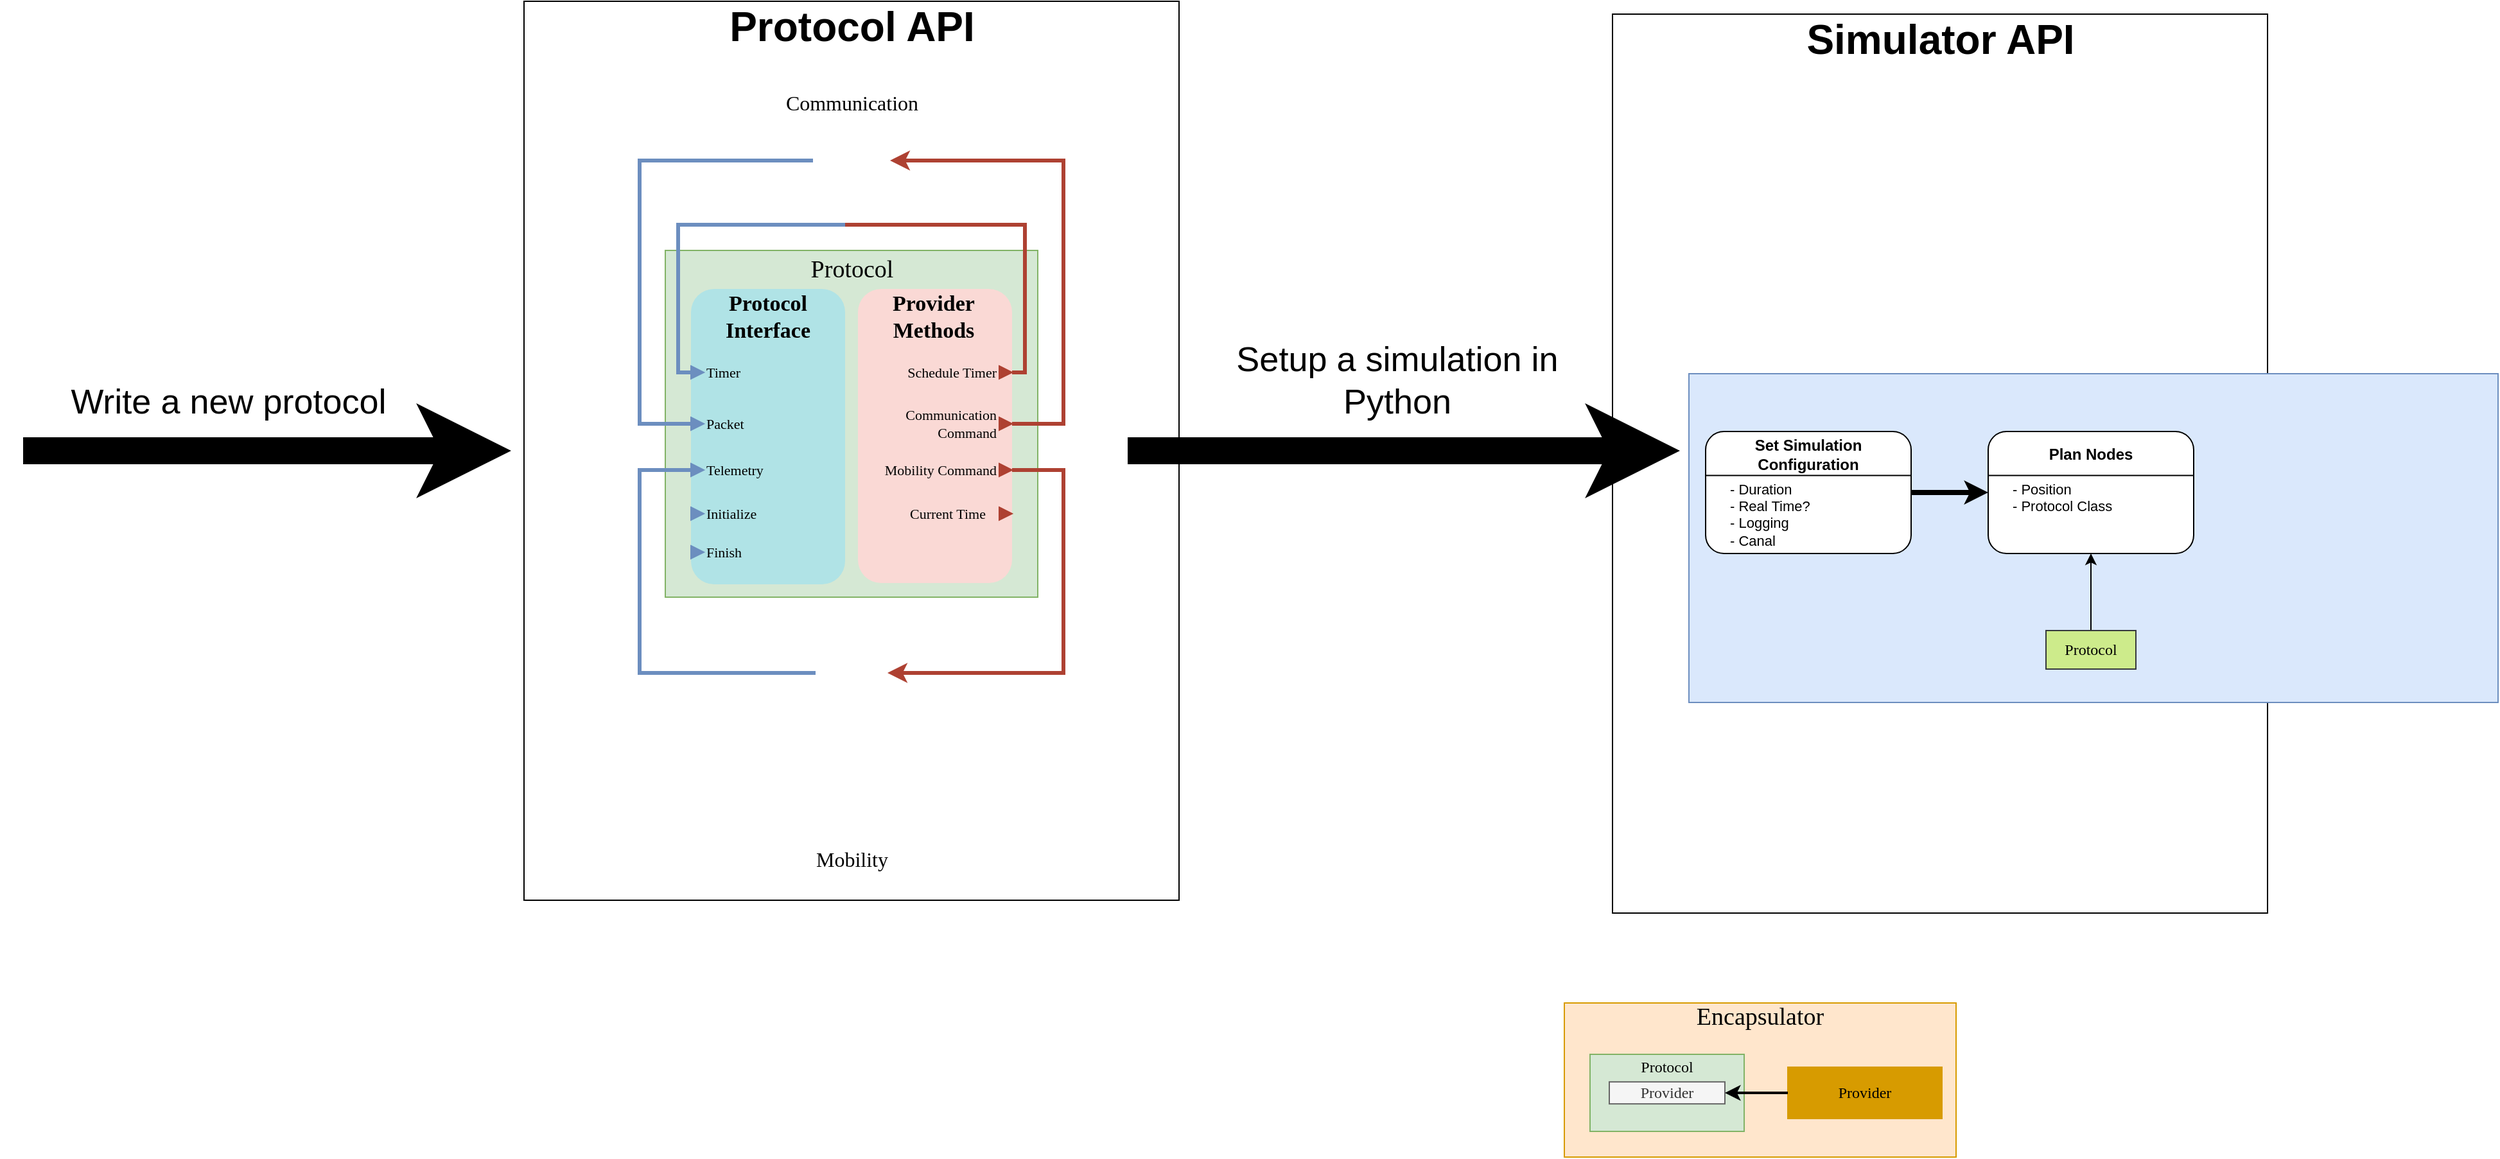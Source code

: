 <mxfile version="22.0.2" type="github">
  <diagram name="Página-1" id="JFDIJl9FU-yym7yxDOXc">
    <mxGraphModel dx="2542" dy="1633" grid="1" gridSize="10" guides="1" tooltips="1" connect="1" arrows="1" fold="1" page="1" pageScale="1" pageWidth="827" pageHeight="1169" math="0" shadow="0">
      <root>
        <mxCell id="0" />
        <mxCell id="1" parent="0" />
        <mxCell id="u4TQjI2K60CeYTTPA7BV-3" value="" style="rounded=0;whiteSpace=wrap;html=1;movable=0;resizable=0;rotatable=0;deletable=0;editable=0;locked=1;connectable=0;" vertex="1" parent="1">
          <mxGeometry x="137.5" y="-60" width="510" height="700" as="geometry" />
        </mxCell>
        <mxCell id="u4TQjI2K60CeYTTPA7BV-1" value="" style="rounded=0;whiteSpace=wrap;html=1;movable=0;resizable=0;rotatable=0;deletable=0;editable=0;locked=1;connectable=0;" vertex="1" parent="1">
          <mxGeometry x="-710" y="-70" width="510" height="700" as="geometry" />
        </mxCell>
        <mxCell id="QErxzdIJ6907Oo8gtUWh-29" value="" style="rounded=0;whiteSpace=wrap;html=1;fillColor=#d5e8d4;strokeColor=#82b366;fontFamily=Verdana;" parent="1" vertex="1">
          <mxGeometry x="-600" y="124" width="290" height="270" as="geometry" />
        </mxCell>
        <mxCell id="QErxzdIJ6907Oo8gtUWh-71" value="" style="rounded=1;whiteSpace=wrap;html=1;strokeColor=none;fillColor=#fad9d5;fontFamily=Verdana;" parent="1" vertex="1">
          <mxGeometry x="-450" y="154" width="120" height="229" as="geometry" />
        </mxCell>
        <mxCell id="QErxzdIJ6907Oo8gtUWh-72" value="&lt;font size=&quot;1&quot;&gt;&lt;b style=&quot;font-size: 17px;&quot;&gt;Provider Methods&lt;/b&gt;&lt;/font&gt;" style="text;html=1;strokeColor=none;fillColor=none;align=center;verticalAlign=middle;whiteSpace=wrap;rounded=0;rotation=0;fontFamily=Verdana;" parent="1" vertex="1">
          <mxGeometry x="-443.5" y="156" width="103.5" height="40" as="geometry" />
        </mxCell>
        <mxCell id="QErxzdIJ6907Oo8gtUWh-69" value="" style="rounded=1;whiteSpace=wrap;html=1;strokeColor=none;fillColor=#b0e3e6;fontFamily=Verdana;" parent="1" vertex="1">
          <mxGeometry x="-580" y="154" width="120" height="230" as="geometry" />
        </mxCell>
        <mxCell id="QErxzdIJ6907Oo8gtUWh-24" value="" style="group;verticalAlign=middle;horizontal=0;fillColor=#ffe6cc;strokeColor=#d79b00;container=0;fontFamily=Verdana;" parent="1" vertex="1" connectable="0">
          <mxGeometry x="100" y="710" width="305" height="120" as="geometry" />
        </mxCell>
        <mxCell id="QErxzdIJ6907Oo8gtUWh-26" value="&lt;font style=&quot;font-size: 19px;&quot;&gt;Encapsulator&lt;/font&gt;" style="text;html=1;strokeColor=none;fillColor=none;align=center;verticalAlign=middle;whiteSpace=wrap;rounded=0;fontFamily=Verdana;" parent="1" vertex="1">
          <mxGeometry x="176.25" y="710" width="152.5" height="21" as="geometry" />
        </mxCell>
        <mxCell id="QErxzdIJ6907Oo8gtUWh-16" value="" style="group;verticalAlign=middle;horizontal=0;fillColor=#D79B00;strokeColor=#d79b00;fontFamily=Verdana;" parent="1" vertex="1" connectable="0">
          <mxGeometry x="274" y="760" width="120" height="40" as="geometry" />
        </mxCell>
        <mxCell id="QErxzdIJ6907Oo8gtUWh-17" value="" style="rounded=0;whiteSpace=wrap;html=1;fillColor=#D79B00;strokeColor=#d79b00;fontFamily=Verdana;" parent="QErxzdIJ6907Oo8gtUWh-16" vertex="1">
          <mxGeometry width="120" height="40" as="geometry" />
        </mxCell>
        <mxCell id="QErxzdIJ6907Oo8gtUWh-19" value="Provider" style="text;html=1;strokeColor=none;fillColor=none;align=center;verticalAlign=middle;whiteSpace=wrap;rounded=0;fontFamily=Verdana;" parent="QErxzdIJ6907Oo8gtUWh-16" vertex="1">
          <mxGeometry x="30" y="15.71" width="60" height="8.571" as="geometry" />
        </mxCell>
        <mxCell id="QErxzdIJ6907Oo8gtUWh-5" value="" style="group;verticalAlign=middle;horizontal=0;fontFamily=Verdana;" parent="1" vertex="1" connectable="0">
          <mxGeometry x="120" y="750" width="130" height="60" as="geometry" />
        </mxCell>
        <mxCell id="QErxzdIJ6907Oo8gtUWh-2" value="" style="rounded=0;whiteSpace=wrap;html=1;fillColor=#d5e8d4;strokeColor=#82b366;fontFamily=Verdana;" parent="QErxzdIJ6907Oo8gtUWh-5" vertex="1">
          <mxGeometry width="120" height="60" as="geometry" />
        </mxCell>
        <mxCell id="QErxzdIJ6907Oo8gtUWh-6" value="Protocol" style="text;html=1;strokeColor=none;fillColor=none;align=center;verticalAlign=middle;whiteSpace=wrap;rounded=0;fontFamily=Verdana;" parent="QErxzdIJ6907Oo8gtUWh-5" vertex="1">
          <mxGeometry x="30" width="60" height="20" as="geometry" />
        </mxCell>
        <mxCell id="QErxzdIJ6907Oo8gtUWh-14" value="Provider" style="rounded=0;whiteSpace=wrap;html=1;fillColor=#f5f5f5;strokeColor=#666666;fontColor=#333333;fontFamily=Verdana;" parent="QErxzdIJ6907Oo8gtUWh-5" vertex="1">
          <mxGeometry x="15" y="21.429" width="90" height="17.143" as="geometry" />
        </mxCell>
        <mxCell id="QErxzdIJ6907Oo8gtUWh-27" style="edgeStyle=orthogonalEdgeStyle;rounded=0;orthogonalLoop=1;jettySize=auto;html=1;exitX=0;exitY=0.5;exitDx=0;exitDy=0;entryX=1;entryY=0.5;entryDx=0;entryDy=0;strokeWidth=2;fontFamily=Verdana;" parent="1" source="QErxzdIJ6907Oo8gtUWh-17" target="QErxzdIJ6907Oo8gtUWh-14" edge="1">
          <mxGeometry relative="1" as="geometry" />
        </mxCell>
        <mxCell id="QErxzdIJ6907Oo8gtUWh-30" value="&lt;font style=&quot;font-size: 19px;&quot;&gt;Protocol&lt;/font&gt;" style="text;html=1;strokeColor=none;fillColor=none;align=center;verticalAlign=middle;whiteSpace=wrap;rounded=0;fontFamily=Verdana;" parent="1" vertex="1">
          <mxGeometry x="-492.5" y="124" width="75" height="30" as="geometry" />
        </mxCell>
        <mxCell id="QErxzdIJ6907Oo8gtUWh-32" value="" style="triangle;whiteSpace=wrap;html=1;fillColor=#6c8ebf;strokeColor=#6c8ebf;fontFamily=Verdana;" parent="1" vertex="1">
          <mxGeometry x="-580" y="214" width="10" height="10" as="geometry" />
        </mxCell>
        <mxCell id="QErxzdIJ6907Oo8gtUWh-33" value="" style="triangle;whiteSpace=wrap;html=1;fillColor=#6c8ebf;strokeColor=#6c8ebf;fontFamily=Verdana;" parent="1" vertex="1">
          <mxGeometry x="-580" y="254" width="10" height="10" as="geometry" />
        </mxCell>
        <mxCell id="QErxzdIJ6907Oo8gtUWh-34" value="" style="triangle;whiteSpace=wrap;html=1;fillColor=#6c8ebf;strokeColor=#6c8ebf;fontFamily=Verdana;" parent="1" vertex="1">
          <mxGeometry x="-580" y="290" width="10" height="10" as="geometry" />
        </mxCell>
        <mxCell id="QErxzdIJ6907Oo8gtUWh-35" value="Timer" style="text;html=1;strokeColor=none;fillColor=none;align=left;verticalAlign=middle;whiteSpace=wrap;rounded=0;fontSize=11;fontFamily=Verdana;" parent="1" vertex="1">
          <mxGeometry x="-570" y="204" width="40" height="30" as="geometry" />
        </mxCell>
        <mxCell id="QErxzdIJ6907Oo8gtUWh-36" value="Packet" style="text;html=1;strokeColor=none;fillColor=none;align=left;verticalAlign=middle;whiteSpace=wrap;rounded=0;fontSize=11;fontFamily=Verdana;" parent="1" vertex="1">
          <mxGeometry x="-570" y="244" width="40" height="30" as="geometry" />
        </mxCell>
        <mxCell id="QErxzdIJ6907Oo8gtUWh-37" value="Telemetry" style="text;html=1;strokeColor=none;fillColor=none;align=left;verticalAlign=middle;whiteSpace=wrap;rounded=0;fontSize=11;fontFamily=Verdana;" parent="1" vertex="1">
          <mxGeometry x="-570" y="280" width="60" height="30" as="geometry" />
        </mxCell>
        <mxCell id="QErxzdIJ6907Oo8gtUWh-44" style="edgeStyle=orthogonalEdgeStyle;rounded=0;orthogonalLoop=1;jettySize=auto;html=1;exitX=0;exitY=0.5;exitDx=0;exitDy=0;entryX=0;entryY=0.5;entryDx=0;entryDy=0;endArrow=none;endFill=0;fillColor=#dae8fc;strokeColor=#6c8ebf;strokeWidth=3;fontFamily=Verdana;" parent="1" source="QErxzdIJ6907Oo8gtUWh-42" target="QErxzdIJ6907Oo8gtUWh-33" edge="1">
          <mxGeometry relative="1" as="geometry">
            <Array as="points">
              <mxPoint x="-620" y="54" />
              <mxPoint x="-620" y="259" />
            </Array>
          </mxGeometry>
        </mxCell>
        <mxCell id="QErxzdIJ6907Oo8gtUWh-42" value="" style="shape=image;verticalLabelPosition=bottom;labelBackgroundColor=#ffffff;verticalAlign=top;aspect=fixed;imageAspect=0;image=https://bbn1.bbnradio.org/portuguese/wp-content/uploads/sites/6/2013/04/radio-tower-512-icon-201310543.png;fontFamily=Verdana;" parent="1" vertex="1">
          <mxGeometry x="-485" y="24" width="60" height="60" as="geometry" />
        </mxCell>
        <mxCell id="QErxzdIJ6907Oo8gtUWh-46" style="edgeStyle=orthogonalEdgeStyle;rounded=0;orthogonalLoop=1;jettySize=auto;html=1;exitX=0;exitY=0.5;exitDx=0;exitDy=0;entryX=0;entryY=0.5;entryDx=0;entryDy=0;endArrow=none;endFill=0;fillColor=#dae8fc;strokeColor=#6c8ebf;strokeWidth=3;fontFamily=Verdana;" parent="1" source="QErxzdIJ6907Oo8gtUWh-43" target="QErxzdIJ6907Oo8gtUWh-34" edge="1">
          <mxGeometry relative="1" as="geometry">
            <Array as="points">
              <mxPoint x="-620" y="453" />
              <mxPoint x="-620" y="295" />
            </Array>
          </mxGeometry>
        </mxCell>
        <mxCell id="QErxzdIJ6907Oo8gtUWh-43" value="" style="shape=image;verticalLabelPosition=bottom;labelBackgroundColor=#ffffff;verticalAlign=top;aspect=fixed;imageAspect=0;image=https://cdn-icons-png.flaticon.com/512/5115/5115780.png;fontFamily=Verdana;" parent="1" vertex="1">
          <mxGeometry x="-483" y="425" width="56" height="56" as="geometry" />
        </mxCell>
        <mxCell id="QErxzdIJ6907Oo8gtUWh-54" style="edgeStyle=orthogonalEdgeStyle;rounded=0;orthogonalLoop=1;jettySize=auto;html=1;exitX=1;exitY=0.5;exitDx=0;exitDy=0;entryX=0;entryY=0.5;entryDx=0;entryDy=0;endArrow=none;endFill=0;fillColor=#dae8fc;strokeColor=#6c8ebf;strokeWidth=3;fontFamily=Verdana;" parent="1" source="QErxzdIJ6907Oo8gtUWh-47" target="QErxzdIJ6907Oo8gtUWh-32" edge="1">
          <mxGeometry relative="1" as="geometry">
            <Array as="points">
              <mxPoint x="-320" y="219" />
              <mxPoint x="-320" y="104" />
              <mxPoint x="-590" y="104" />
              <mxPoint x="-590" y="219" />
            </Array>
          </mxGeometry>
        </mxCell>
        <mxCell id="QErxzdIJ6907Oo8gtUWh-56" style="edgeStyle=orthogonalEdgeStyle;rounded=0;orthogonalLoop=1;jettySize=auto;html=1;exitX=1;exitY=0.5;exitDx=0;exitDy=0;strokeWidth=3;endArrow=none;endFill=0;fillColor=#fad9d5;strokeColor=#ae4132;fontFamily=Verdana;" parent="1" source="QErxzdIJ6907Oo8gtUWh-47" edge="1">
          <mxGeometry relative="1" as="geometry">
            <mxPoint x="-460" y="104" as="targetPoint" />
            <Array as="points">
              <mxPoint x="-320" y="219" />
              <mxPoint x="-320" y="104" />
            </Array>
          </mxGeometry>
        </mxCell>
        <mxCell id="QErxzdIJ6907Oo8gtUWh-47" value="" style="triangle;whiteSpace=wrap;html=1;fillColor=#AE4132;strokeColor=#ae4132;fontFamily=Verdana;" parent="1" vertex="1">
          <mxGeometry x="-340" y="214" width="10" height="10" as="geometry" />
        </mxCell>
        <mxCell id="QErxzdIJ6907Oo8gtUWh-53" style="edgeStyle=orthogonalEdgeStyle;rounded=0;orthogonalLoop=1;jettySize=auto;html=1;exitX=1;exitY=0.5;exitDx=0;exitDy=0;entryX=1;entryY=0.5;entryDx=0;entryDy=0;strokeWidth=3;strokeColor=#ae4132;fillColor=#fad9d5;fontFamily=Verdana;" parent="1" source="QErxzdIJ6907Oo8gtUWh-48" target="QErxzdIJ6907Oo8gtUWh-42" edge="1">
          <mxGeometry relative="1" as="geometry">
            <Array as="points">
              <mxPoint x="-290" y="259" />
              <mxPoint x="-290" y="54" />
            </Array>
          </mxGeometry>
        </mxCell>
        <mxCell id="QErxzdIJ6907Oo8gtUWh-48" value="" style="triangle;whiteSpace=wrap;html=1;fillColor=#AE4132;strokeColor=#ae4132;fontFamily=Verdana;" parent="1" vertex="1">
          <mxGeometry x="-340" y="254" width="10" height="10" as="geometry" />
        </mxCell>
        <mxCell id="QErxzdIJ6907Oo8gtUWh-55" style="edgeStyle=orthogonalEdgeStyle;rounded=0;orthogonalLoop=1;jettySize=auto;html=1;exitX=1;exitY=0.5;exitDx=0;exitDy=0;entryX=1;entryY=0.5;entryDx=0;entryDy=0;strokeWidth=3;strokeColor=#ae4132;fillColor=#fad9d5;fontFamily=Verdana;" parent="1" source="QErxzdIJ6907Oo8gtUWh-49" target="QErxzdIJ6907Oo8gtUWh-43" edge="1">
          <mxGeometry relative="1" as="geometry">
            <Array as="points">
              <mxPoint x="-290" y="295" />
              <mxPoint x="-290" y="453" />
            </Array>
          </mxGeometry>
        </mxCell>
        <mxCell id="QErxzdIJ6907Oo8gtUWh-49" value="" style="triangle;whiteSpace=wrap;html=1;fillColor=#AE4132;strokeColor=#ae4132;fontFamily=Verdana;" parent="1" vertex="1">
          <mxGeometry x="-340" y="290" width="10" height="10" as="geometry" />
        </mxCell>
        <mxCell id="QErxzdIJ6907Oo8gtUWh-50" value="Schedule Timer" style="text;html=1;strokeColor=none;fillColor=none;align=right;verticalAlign=middle;whiteSpace=wrap;rounded=0;fontSize=11;fontFamily=Verdana;" parent="1" vertex="1">
          <mxGeometry x="-450" y="204" width="110" height="30" as="geometry" />
        </mxCell>
        <mxCell id="QErxzdIJ6907Oo8gtUWh-51" value="Communication Command" style="text;html=1;strokeColor=none;fillColor=none;align=right;verticalAlign=middle;whiteSpace=wrap;rounded=0;fontSize=11;fontFamily=Verdana;" parent="1" vertex="1">
          <mxGeometry x="-460" y="244" width="120" height="30" as="geometry" />
        </mxCell>
        <mxCell id="QErxzdIJ6907Oo8gtUWh-52" value="Mobility Command" style="text;html=1;strokeColor=none;fillColor=none;align=right;verticalAlign=middle;whiteSpace=wrap;rounded=0;fontSize=11;fontFamily=Verdana;" parent="1" vertex="1">
          <mxGeometry x="-460" y="280" width="120" height="30" as="geometry" />
        </mxCell>
        <mxCell id="QErxzdIJ6907Oo8gtUWh-57" value="&lt;font style=&quot;font-size: 16px;&quot;&gt;Communication&lt;/font&gt;" style="text;html=1;strokeColor=none;fillColor=none;align=center;verticalAlign=middle;whiteSpace=wrap;rounded=0;fontFamily=Verdana;" parent="1" vertex="1">
          <mxGeometry x="-521.5" y="-6" width="133" height="30" as="geometry" />
        </mxCell>
        <mxCell id="QErxzdIJ6907Oo8gtUWh-58" value="&lt;font style=&quot;font-size: 16px;&quot;&gt;Mobility&lt;/font&gt;" style="text;html=1;strokeColor=none;fillColor=none;align=center;verticalAlign=middle;whiteSpace=wrap;rounded=0;fontFamily=Verdana;" parent="1" vertex="1">
          <mxGeometry x="-521.5" y="583" width="133" height="30" as="geometry" />
        </mxCell>
        <mxCell id="QErxzdIJ6907Oo8gtUWh-59" value="" style="triangle;whiteSpace=wrap;html=1;fillColor=#AE4132;strokeColor=#ae4132;fontFamily=Verdana;" parent="1" vertex="1">
          <mxGeometry x="-340" y="324" width="10" height="10" as="geometry" />
        </mxCell>
        <mxCell id="QErxzdIJ6907Oo8gtUWh-60" value="Current Time" style="text;html=1;strokeColor=none;fillColor=none;align=center;verticalAlign=middle;whiteSpace=wrap;rounded=0;fontSize=11;fontFamily=Verdana;" parent="1" vertex="1">
          <mxGeometry x="-420" y="314" width="80" height="30" as="geometry" />
        </mxCell>
        <mxCell id="QErxzdIJ6907Oo8gtUWh-63" value="" style="triangle;whiteSpace=wrap;html=1;fillColor=#6c8ebf;strokeColor=#6c8ebf;fontFamily=Verdana;" parent="1" vertex="1">
          <mxGeometry x="-580" y="324" width="10" height="10" as="geometry" />
        </mxCell>
        <mxCell id="QErxzdIJ6907Oo8gtUWh-64" value="Initialize" style="text;html=1;strokeColor=none;fillColor=none;align=left;verticalAlign=middle;whiteSpace=wrap;rounded=0;fontSize=11;fontFamily=Verdana;" parent="1" vertex="1">
          <mxGeometry x="-570" y="314" width="60" height="30" as="geometry" />
        </mxCell>
        <mxCell id="QErxzdIJ6907Oo8gtUWh-65" value="" style="triangle;whiteSpace=wrap;html=1;fillColor=#6c8ebf;strokeColor=#6c8ebf;fontFamily=Verdana;" parent="1" vertex="1">
          <mxGeometry x="-580" y="354" width="10" height="10" as="geometry" />
        </mxCell>
        <mxCell id="QErxzdIJ6907Oo8gtUWh-66" value="Finish" style="text;html=1;strokeColor=none;fillColor=none;align=left;verticalAlign=middle;whiteSpace=wrap;rounded=0;fontSize=11;fontFamily=Verdana;" parent="1" vertex="1">
          <mxGeometry x="-570" y="344" width="60" height="30" as="geometry" />
        </mxCell>
        <mxCell id="QErxzdIJ6907Oo8gtUWh-73" value="&lt;font size=&quot;1&quot;&gt;&lt;b style=&quot;font-size: 17px;&quot;&gt;Protocol Interface&lt;br&gt;&lt;/b&gt;&lt;/font&gt;" style="text;html=1;strokeColor=none;fillColor=none;align=center;verticalAlign=middle;whiteSpace=wrap;rounded=0;rotation=0;fontFamily=Verdana;" parent="1" vertex="1">
          <mxGeometry x="-571.75" y="156" width="103.5" height="40" as="geometry" />
        </mxCell>
        <mxCell id="u4TQjI2K60CeYTTPA7BV-2" value="&lt;font style=&quot;font-size: 32px;&quot;&gt;&lt;b&gt;Protocol API&lt;/b&gt;&lt;/font&gt;" style="text;html=1;strokeColor=none;fillColor=none;align=center;verticalAlign=middle;whiteSpace=wrap;rounded=0;" vertex="1" parent="1">
          <mxGeometry x="-557.5" y="-70" width="205" height="40" as="geometry" />
        </mxCell>
        <mxCell id="u4TQjI2K60CeYTTPA7BV-4" value="&lt;font style=&quot;font-size: 32px;&quot;&gt;&lt;b&gt;Simulator API&lt;/b&gt;&lt;/font&gt;" style="text;html=1;strokeColor=none;fillColor=none;align=center;verticalAlign=middle;whiteSpace=wrap;rounded=0;" vertex="1" parent="1">
          <mxGeometry x="277.5" y="-60" width="230" height="40" as="geometry" />
        </mxCell>
        <mxCell id="u4TQjI2K60CeYTTPA7BV-5" value="" style="endArrow=classic;html=1;rounded=0;strokeWidth=21;" edge="1" parent="1">
          <mxGeometry width="50" height="50" relative="1" as="geometry">
            <mxPoint x="-240" y="280" as="sourcePoint" />
            <mxPoint x="190" y="280" as="targetPoint" />
          </mxGeometry>
        </mxCell>
        <mxCell id="u4TQjI2K60CeYTTPA7BV-6" value="&lt;font style=&quot;font-size: 27px;&quot;&gt;Setup a simulation in Python&lt;/font&gt;" style="text;html=1;strokeColor=none;fillColor=none;align=center;verticalAlign=middle;whiteSpace=wrap;rounded=0;" vertex="1" parent="1">
          <mxGeometry x="-175" y="185" width="290" height="79" as="geometry" />
        </mxCell>
        <mxCell id="u4TQjI2K60CeYTTPA7BV-7" value="" style="endArrow=classic;html=1;rounded=0;strokeWidth=21;" edge="1" parent="1">
          <mxGeometry width="50" height="50" relative="1" as="geometry">
            <mxPoint x="-1100" y="280" as="sourcePoint" />
            <mxPoint x="-720" y="280" as="targetPoint" />
          </mxGeometry>
        </mxCell>
        <mxCell id="u4TQjI2K60CeYTTPA7BV-8" value="&lt;font style=&quot;font-size: 27px;&quot;&gt;Write a new protocol&lt;/font&gt;" style="text;html=1;strokeColor=none;fillColor=none;align=center;verticalAlign=middle;whiteSpace=wrap;rounded=0;" vertex="1" parent="1">
          <mxGeometry x="-1085" y="220" width="290" height="44" as="geometry" />
        </mxCell>
        <mxCell id="u4TQjI2K60CeYTTPA7BV-9" value="" style="rounded=0;whiteSpace=wrap;html=1;fillColor=#dae8fc;strokeColor=#6c8ebf;" vertex="1" parent="1">
          <mxGeometry x="197" y="220" width="630" height="256" as="geometry" />
        </mxCell>
        <mxCell id="u4TQjI2K60CeYTTPA7BV-25" style="edgeStyle=orthogonalEdgeStyle;rounded=0;orthogonalLoop=1;jettySize=auto;html=1;exitX=1;exitY=0.5;exitDx=0;exitDy=0;entryX=0;entryY=0.5;entryDx=0;entryDy=0;strokeWidth=4;" edge="1" parent="1" source="u4TQjI2K60CeYTTPA7BV-17" target="u4TQjI2K60CeYTTPA7BV-21">
          <mxGeometry relative="1" as="geometry" />
        </mxCell>
        <mxCell id="u4TQjI2K60CeYTTPA7BV-17" value="" style="rounded=1;whiteSpace=wrap;html=1;" vertex="1" parent="1">
          <mxGeometry x="210" y="265" width="160" height="95" as="geometry" />
        </mxCell>
        <mxCell id="u4TQjI2K60CeYTTPA7BV-18" value="Set Simulation Configuration" style="text;html=1;strokeColor=none;fillColor=none;align=center;verticalAlign=middle;whiteSpace=wrap;rounded=0;fontStyle=1" vertex="1" parent="1">
          <mxGeometry x="230" y="265" width="120" height="35" as="geometry" />
        </mxCell>
        <mxCell id="u4TQjI2K60CeYTTPA7BV-19" value="&lt;span style=&quot;background-color: initial;&quot;&gt;- Duration&lt;/span&gt;&lt;br&gt;&lt;span style=&quot;background-color: initial;&quot;&gt;- Real Time?&lt;/span&gt;&lt;br&gt;&lt;span style=&quot;background-color: initial;&quot;&gt;- Logging&lt;br&gt;- Canal&lt;br&gt;&lt;/span&gt;" style="text;html=1;strokeColor=none;fillColor=none;align=left;verticalAlign=top;whiteSpace=wrap;rounded=0;fontSize=11;" vertex="1" parent="1">
          <mxGeometry x="227" y="297" width="126" height="76" as="geometry" />
        </mxCell>
        <mxCell id="u4TQjI2K60CeYTTPA7BV-20" value="" style="endArrow=none;html=1;rounded=0;exitX=0;exitY=0.25;exitDx=0;exitDy=0;entryX=1;entryY=0.25;entryDx=0;entryDy=0;" edge="1" parent="1">
          <mxGeometry width="50" height="50" relative="1" as="geometry">
            <mxPoint x="210" y="299.25" as="sourcePoint" />
            <mxPoint x="370" y="299.25" as="targetPoint" />
          </mxGeometry>
        </mxCell>
        <mxCell id="u4TQjI2K60CeYTTPA7BV-21" value="" style="rounded=1;whiteSpace=wrap;html=1;" vertex="1" parent="1">
          <mxGeometry x="430" y="265" width="160" height="95" as="geometry" />
        </mxCell>
        <mxCell id="u4TQjI2K60CeYTTPA7BV-22" value="Plan Nodes" style="text;html=1;strokeColor=none;fillColor=none;align=center;verticalAlign=middle;whiteSpace=wrap;rounded=0;fontStyle=1" vertex="1" parent="1">
          <mxGeometry x="450" y="265" width="120" height="35" as="geometry" />
        </mxCell>
        <mxCell id="u4TQjI2K60CeYTTPA7BV-23" value="&lt;span style=&quot;background-color: initial;&quot;&gt;- Position&lt;br&gt;- Protocol Class&lt;br&gt;&lt;/span&gt;" style="text;html=1;strokeColor=none;fillColor=none;align=left;verticalAlign=top;whiteSpace=wrap;rounded=0;fontSize=11;" vertex="1" parent="1">
          <mxGeometry x="447" y="297" width="126" height="53" as="geometry" />
        </mxCell>
        <mxCell id="u4TQjI2K60CeYTTPA7BV-24" value="" style="endArrow=none;html=1;rounded=0;exitX=0;exitY=0.25;exitDx=0;exitDy=0;entryX=1;entryY=0.25;entryDx=0;entryDy=0;" edge="1" parent="1">
          <mxGeometry width="50" height="50" relative="1" as="geometry">
            <mxPoint x="430" y="299.25" as="sourcePoint" />
            <mxPoint x="590" y="299.25" as="targetPoint" />
          </mxGeometry>
        </mxCell>
        <mxCell id="u4TQjI2K60CeYTTPA7BV-38" style="edgeStyle=orthogonalEdgeStyle;rounded=0;orthogonalLoop=1;jettySize=auto;html=1;exitX=0.5;exitY=0;exitDx=0;exitDy=0;entryX=0.5;entryY=1;entryDx=0;entryDy=0;" edge="1" parent="1" source="u4TQjI2K60CeYTTPA7BV-31" target="u4TQjI2K60CeYTTPA7BV-21">
          <mxGeometry relative="1" as="geometry" />
        </mxCell>
        <mxCell id="u4TQjI2K60CeYTTPA7BV-31" value="" style="rounded=0;whiteSpace=wrap;html=1;fillColor=#cdeb8b;strokeColor=#36393d;fontFamily=Verdana;" vertex="1" parent="1">
          <mxGeometry x="475" y="420" width="70" height="30" as="geometry" />
        </mxCell>
        <mxCell id="u4TQjI2K60CeYTTPA7BV-32" value="Protocol" style="text;html=1;strokeColor=none;fillColor=none;align=center;verticalAlign=middle;whiteSpace=wrap;rounded=0;fontFamily=Verdana;" vertex="1" parent="1">
          <mxGeometry x="480" y="425" width="60" height="20" as="geometry" />
        </mxCell>
      </root>
    </mxGraphModel>
  </diagram>
</mxfile>

